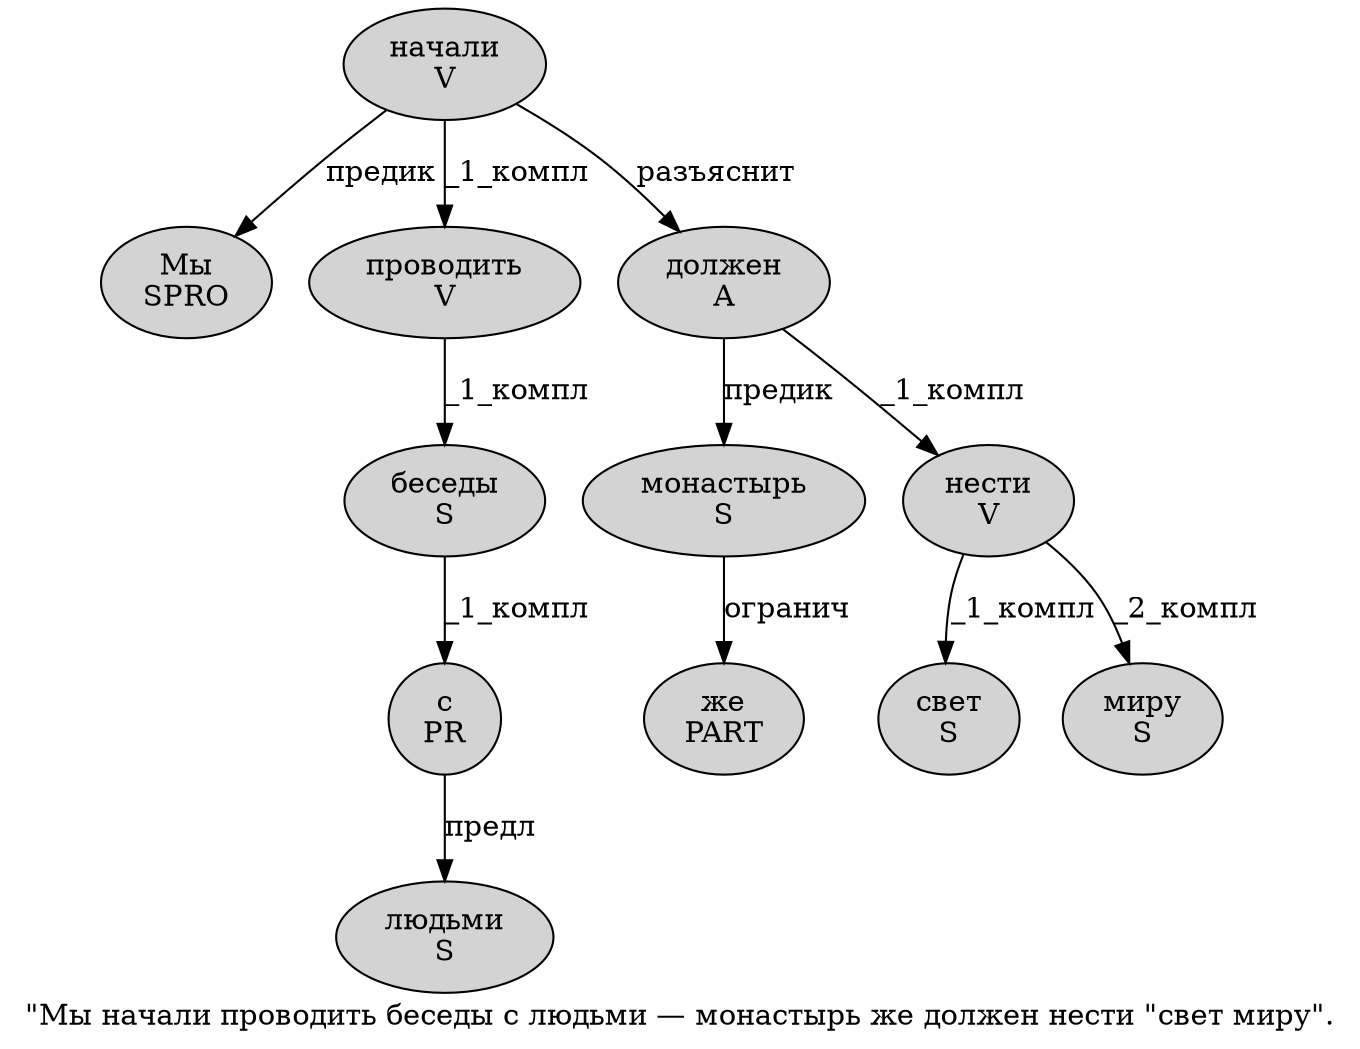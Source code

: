 digraph SENTENCE_812 {
	graph [label="\"Мы начали проводить беседы с людьми — монастырь же должен нести \"свет миру\"."]
	node [style=filled]
		1 [label="Мы
SPRO" color="" fillcolor=lightgray penwidth=1 shape=ellipse]
		2 [label="начали
V" color="" fillcolor=lightgray penwidth=1 shape=ellipse]
		3 [label="проводить
V" color="" fillcolor=lightgray penwidth=1 shape=ellipse]
		4 [label="беседы
S" color="" fillcolor=lightgray penwidth=1 shape=ellipse]
		5 [label="с
PR" color="" fillcolor=lightgray penwidth=1 shape=ellipse]
		6 [label="людьми
S" color="" fillcolor=lightgray penwidth=1 shape=ellipse]
		8 [label="монастырь
S" color="" fillcolor=lightgray penwidth=1 shape=ellipse]
		9 [label="же
PART" color="" fillcolor=lightgray penwidth=1 shape=ellipse]
		10 [label="должен
A" color="" fillcolor=lightgray penwidth=1 shape=ellipse]
		11 [label="нести
V" color="" fillcolor=lightgray penwidth=1 shape=ellipse]
		13 [label="свет
S" color="" fillcolor=lightgray penwidth=1 shape=ellipse]
		14 [label="миру
S" color="" fillcolor=lightgray penwidth=1 shape=ellipse]
			10 -> 8 [label="предик"]
			10 -> 11 [label="_1_компл"]
			5 -> 6 [label="предл"]
			3 -> 4 [label="_1_компл"]
			2 -> 1 [label="предик"]
			2 -> 3 [label="_1_компл"]
			2 -> 10 [label="разъяснит"]
			8 -> 9 [label="огранич"]
			4 -> 5 [label="_1_компл"]
			11 -> 13 [label="_1_компл"]
			11 -> 14 [label="_2_компл"]
}